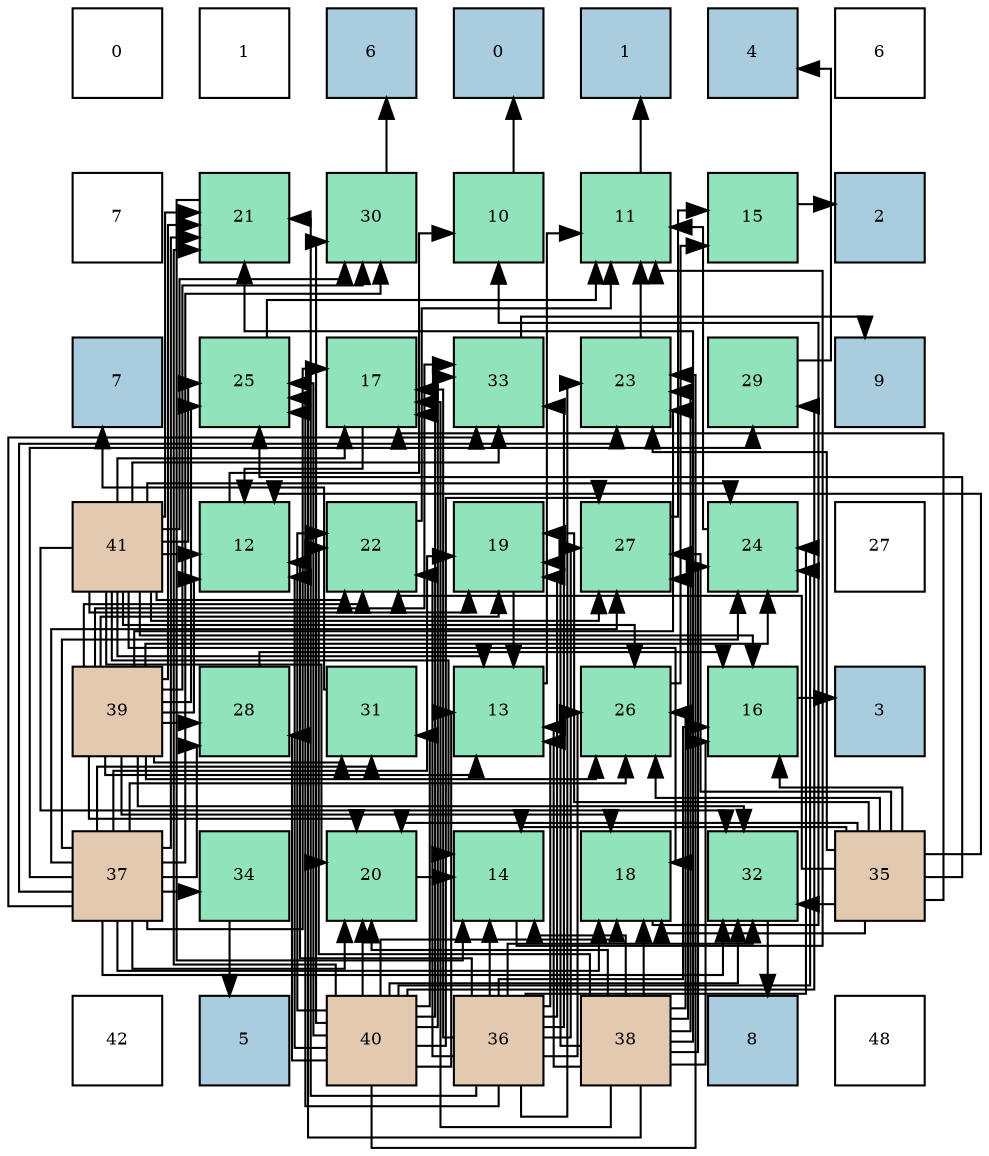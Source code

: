 digraph layout{
 rankdir=TB;
 splines=ortho;
 node [style=filled shape=square fixedsize=true width=0.6];
0[label="0", fontsize=8, fillcolor="#ffffff"];
1[label="1", fontsize=8, fillcolor="#ffffff"];
2[label="6", fontsize=8, fillcolor="#a9ccde"];
3[label="0", fontsize=8, fillcolor="#a9ccde"];
4[label="1", fontsize=8, fillcolor="#a9ccde"];
5[label="4", fontsize=8, fillcolor="#a9ccde"];
6[label="6", fontsize=8, fillcolor="#ffffff"];
7[label="7", fontsize=8, fillcolor="#ffffff"];
8[label="21", fontsize=8, fillcolor="#91e3bb"];
9[label="30", fontsize=8, fillcolor="#91e3bb"];
10[label="10", fontsize=8, fillcolor="#91e3bb"];
11[label="11", fontsize=8, fillcolor="#91e3bb"];
12[label="15", fontsize=8, fillcolor="#91e3bb"];
13[label="2", fontsize=8, fillcolor="#a9ccde"];
14[label="7", fontsize=8, fillcolor="#a9ccde"];
15[label="25", fontsize=8, fillcolor="#91e3bb"];
16[label="17", fontsize=8, fillcolor="#91e3bb"];
17[label="33", fontsize=8, fillcolor="#91e3bb"];
18[label="23", fontsize=8, fillcolor="#91e3bb"];
19[label="29", fontsize=8, fillcolor="#91e3bb"];
20[label="9", fontsize=8, fillcolor="#a9ccde"];
21[label="41", fontsize=8, fillcolor="#e3c9af"];
22[label="12", fontsize=8, fillcolor="#91e3bb"];
23[label="22", fontsize=8, fillcolor="#91e3bb"];
24[label="19", fontsize=8, fillcolor="#91e3bb"];
25[label="27", fontsize=8, fillcolor="#91e3bb"];
26[label="24", fontsize=8, fillcolor="#91e3bb"];
27[label="27", fontsize=8, fillcolor="#ffffff"];
28[label="39", fontsize=8, fillcolor="#e3c9af"];
29[label="28", fontsize=8, fillcolor="#91e3bb"];
30[label="31", fontsize=8, fillcolor="#91e3bb"];
31[label="13", fontsize=8, fillcolor="#91e3bb"];
32[label="26", fontsize=8, fillcolor="#91e3bb"];
33[label="16", fontsize=8, fillcolor="#91e3bb"];
34[label="3", fontsize=8, fillcolor="#a9ccde"];
35[label="37", fontsize=8, fillcolor="#e3c9af"];
36[label="34", fontsize=8, fillcolor="#91e3bb"];
37[label="20", fontsize=8, fillcolor="#91e3bb"];
38[label="14", fontsize=8, fillcolor="#91e3bb"];
39[label="18", fontsize=8, fillcolor="#91e3bb"];
40[label="32", fontsize=8, fillcolor="#91e3bb"];
41[label="35", fontsize=8, fillcolor="#e3c9af"];
42[label="42", fontsize=8, fillcolor="#ffffff"];
43[label="5", fontsize=8, fillcolor="#a9ccde"];
44[label="40", fontsize=8, fillcolor="#e3c9af"];
45[label="36", fontsize=8, fillcolor="#e3c9af"];
46[label="38", fontsize=8, fillcolor="#e3c9af"];
47[label="8", fontsize=8, fillcolor="#a9ccde"];
48[label="48", fontsize=8, fillcolor="#ffffff"];
edge [constraint=false, style=vis];10 -> 3;
11 -> 4;
22 -> 10;
31 -> 11;
38 -> 11;
12 -> 13;
33 -> 34;
16 -> 22;
39 -> 10;
24 -> 31;
37 -> 38;
8 -> 38;
23 -> 11;
18 -> 11;
26 -> 11;
15 -> 11;
32 -> 12;
25 -> 12;
29 -> 33;
19 -> 5;
9 -> 2;
30 -> 14;
40 -> 47;
17 -> 20;
36 -> 43;
41 -> 22;
41 -> 38;
41 -> 33;
41 -> 16;
41 -> 39;
41 -> 24;
41 -> 37;
41 -> 23;
41 -> 18;
41 -> 15;
41 -> 32;
41 -> 25;
41 -> 40;
45 -> 22;
45 -> 31;
45 -> 38;
45 -> 33;
45 -> 16;
45 -> 24;
45 -> 8;
45 -> 23;
45 -> 18;
45 -> 26;
45 -> 15;
45 -> 32;
45 -> 25;
45 -> 40;
45 -> 17;
35 -> 16;
35 -> 39;
35 -> 24;
35 -> 37;
35 -> 8;
35 -> 18;
35 -> 26;
35 -> 32;
35 -> 25;
35 -> 29;
35 -> 19;
35 -> 9;
35 -> 30;
35 -> 40;
35 -> 17;
35 -> 36;
46 -> 31;
46 -> 38;
46 -> 33;
46 -> 16;
46 -> 39;
46 -> 24;
46 -> 37;
46 -> 8;
46 -> 23;
46 -> 18;
46 -> 26;
46 -> 15;
46 -> 32;
46 -> 25;
28 -> 22;
28 -> 31;
28 -> 39;
28 -> 24;
28 -> 37;
28 -> 8;
28 -> 23;
28 -> 18;
28 -> 26;
28 -> 15;
28 -> 32;
28 -> 29;
28 -> 9;
28 -> 30;
28 -> 40;
28 -> 17;
44 -> 22;
44 -> 31;
44 -> 16;
44 -> 39;
44 -> 37;
44 -> 8;
44 -> 23;
44 -> 18;
44 -> 26;
44 -> 15;
44 -> 25;
44 -> 29;
44 -> 19;
44 -> 9;
44 -> 30;
44 -> 40;
44 -> 17;
21 -> 22;
21 -> 31;
21 -> 38;
21 -> 33;
21 -> 16;
21 -> 39;
21 -> 24;
21 -> 37;
21 -> 8;
21 -> 23;
21 -> 26;
21 -> 15;
21 -> 32;
21 -> 25;
21 -> 9;
21 -> 40;
21 -> 17;
edge [constraint=true, style=invis];
0 -> 7 -> 14 -> 21 -> 28 -> 35 -> 42;
1 -> 8 -> 15 -> 22 -> 29 -> 36 -> 43;
2 -> 9 -> 16 -> 23 -> 30 -> 37 -> 44;
3 -> 10 -> 17 -> 24 -> 31 -> 38 -> 45;
4 -> 11 -> 18 -> 25 -> 32 -> 39 -> 46;
5 -> 12 -> 19 -> 26 -> 33 -> 40 -> 47;
6 -> 13 -> 20 -> 27 -> 34 -> 41 -> 48;
rank = same {0 -> 1 -> 2 -> 3 -> 4 -> 5 -> 6};
rank = same {7 -> 8 -> 9 -> 10 -> 11 -> 12 -> 13};
rank = same {14 -> 15 -> 16 -> 17 -> 18 -> 19 -> 20};
rank = same {21 -> 22 -> 23 -> 24 -> 25 -> 26 -> 27};
rank = same {28 -> 29 -> 30 -> 31 -> 32 -> 33 -> 34};
rank = same {35 -> 36 -> 37 -> 38 -> 39 -> 40 -> 41};
rank = same {42 -> 43 -> 44 -> 45 -> 46 -> 47 -> 48};
}